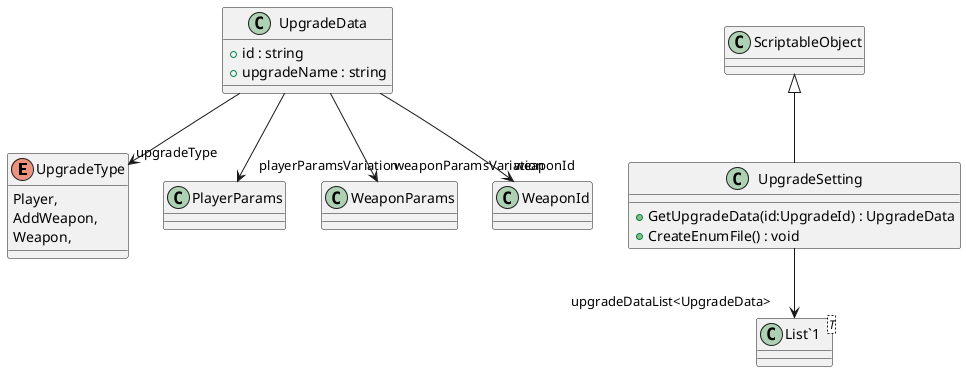 @startuml
enum UpgradeType {
    Player,
    AddWeapon,
    Weapon,
}
class UpgradeData {
    + id : string
    + upgradeName : string
}
class UpgradeSetting {
    + GetUpgradeData(id:UpgradeId) : UpgradeData
    + CreateEnumFile() : void
}
class "List`1"<T> {
}
UpgradeData --> "upgradeType" UpgradeType
UpgradeData --> "playerParamsVariation" PlayerParams
UpgradeData --> "weaponParamsVariation" WeaponParams
UpgradeData --> "weaponId" WeaponId
ScriptableObject <|-- UpgradeSetting
UpgradeSetting --> "upgradeDataList<UpgradeData>" "List`1"
@enduml
